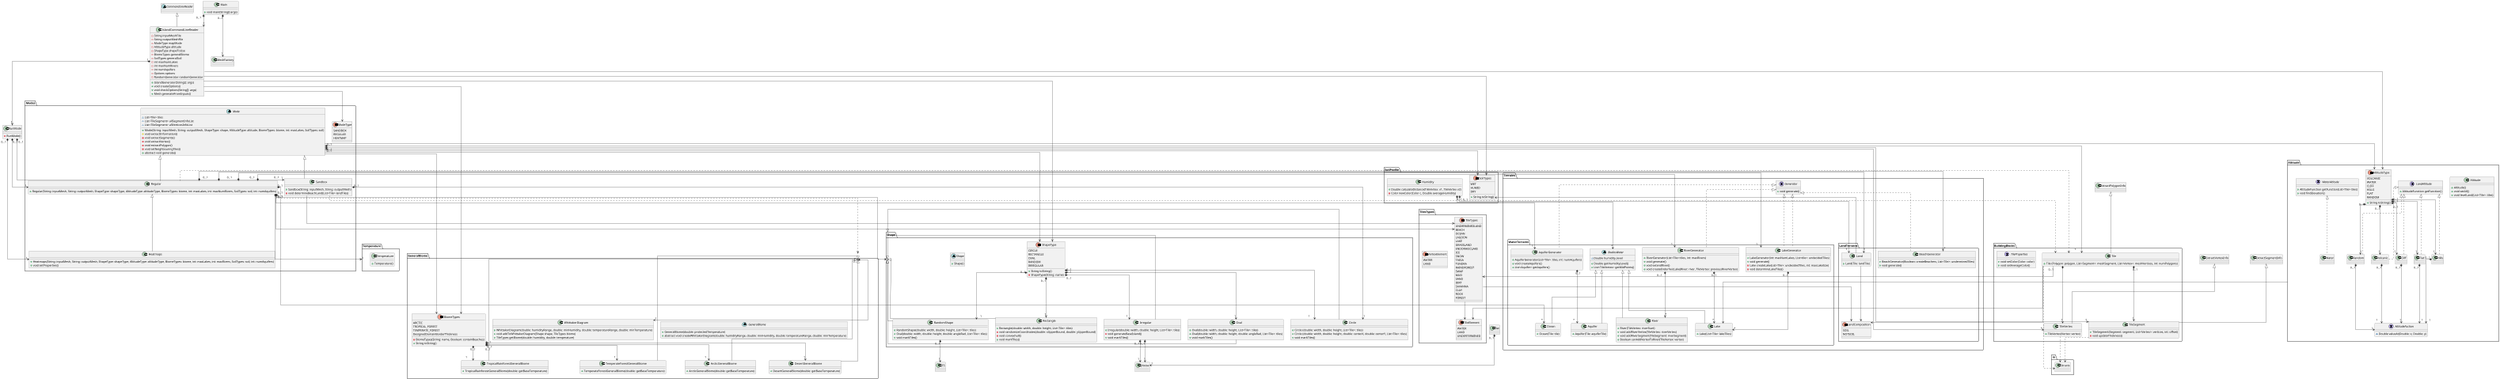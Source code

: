 @startuml Island
scale max 2000 width
scale max 800 height
scale 0.25
class Main{
+void main(String[] args)
}

abstract class CommandLineReader

class IslandCommandLineReader{
- String inputMeshFile
- String outputMeshFile
- ModeType mapMode
- AltitudeType altitude
- ShapeType shapeToUse
- BiomeTypes generalBiome
- SoilTypes generalSoil
- int maxNumLakes
- int maxNumRivers
- int numAquifers
- Options options
- RandomGenerator randomGenerator
+ IslandGenerator(String[]: args)
+ void createOptions()
+ void checkOptions(String[]: args)
+ Mesh generateFromInputs()
}

package "TilesTypes"{
enum TileElement{
WATER
LAND
UNDERTERMINED
}

enum TileTypes{
UNDERMINEDLAND
BEACH
OCEAN
LAGOON
LAKE
GRASSLAND
ENDORHEICLAKE
ICE 
SNOW
TAIGA
TUNDRA
RAINDFOREST
SWAP
MUD
SAND
DIRT
SAVANNA
CLAY
ROCK
FOREST
}
enum VertexElement{
WATER
LAND
}
TileTypes --> TileElement
}

package Terrains{
interface Generator{
+ void generate()
}
}

package Terrains.WaterTerrains{
class Aquifer{
+ Aquifer(Tile: aquiferTile)
}

class AquiferGenerator{
+ AquiferGenerator(List<Tile>: tiles, int: numAquifers)
+ void createAquifers()
+ List<Aquifer> getAquifers()
}

abstract class BodiesWater{
~ Double humidity_level
+ Double getHumidityLevel()
+ List<TileVertex> getMidPoints()
}

class Lake{
+ Lake(List<Tile> lakeTiles)
}

class LakeGenerator{
+ LakeGenerator(int: maxNumLakes, List<tile>: undecidedTiles)
+ void generate()
- Lake createLake(List<Tile>: undecidedTiles, int: maxLakeSize)
- void determineLakeTiles()
}

class Ocean {
+ Ocean(Tile: tile)
}

class River{
+ River(TileVertex: riverStart)
+ void addRiverVertex(TileVertex: riverVertex)
+ void addRiverSegment(TileSegment: riverSegment)
+ Boolean canAddVertexToRiver(TileVertex: vertex)
}

class RiverGenerator{
+ RiverGenerator(List<Tile>:tiles, int: maxRivers)
+ void generate()
+ void extendRiver()
+ void createEndorheicLake(River: river, TileVertex: previousRiverVertex)
}
}

package Terrains.LandTerrains{
class BeachGenerator{
+ BeachGenerator(Boolean: createBeachers, List<Tile>: underminedTiles)
+ void generate()
}

class Land{
+ Land(Tile: landTile)
}

enum LandComposition{
SOIL
NOTSOIL
}
}

package Temperature{
class Temperature{
+ Temperature()
}
}

package SoilProfile{
class Humidity{
+ Double calculateDistance(TileVertex: v1, TileVertex v2)
- Color newColor(Color c, Double averageHumidity)
}
enum SoilTypes{
WET
HUMID
DRY
+ String toString()
}
}

package Shape{
enum ShapeType{
CIRCLE
RECTANGLE
OVAL
RANDOM
IRREGULAR
+ String toString()
- ShapeType(String: name)
}

abstract class Shape{
+ Shape()
}

class Circle{
+ Circle (double: width, double: height, List<Tile>: tiles)
+ Circle (double: width, double: height, double: centerX, double: centerY, List<Tile>: tiles)
+ void markTiles()
}

class Irregular{
+ Irregular(double: width, double: height, List<Tile>: tiles)
- void generateBaseIsland()
+ void markTiles()
}


class Oval{
+ Oval(double: width, double: height, List<Tile>: tiles)
+ Oval(double: width, double: height, double: angleRad, List<Tile>: tiles)
+ void markTiles()
}

class RandomShape{
+ RandomShape(double: width, double: height, List<Tile>: tiles)
+ Oval(double: width, double: height, double: angleRad, List<Tile>: tiles)
+ void markTiles()
}

class Rectangle{
+ Rectangle(double: width, double: height, List<Tile>: tiles)
- void randomizeCoordinates(double: xUpperBound, double: yUpperBound)
- void convexhull() 
+ void markTiles()
}
}

package Modes {
enum ModeType{
SANDBOX
REGULAR
HEATMAP
}

abstract class Mode{
~ List<Tile> tiles
~ List<TileSegment> allSegmentInfoList
~ List<TileSegment> allVerticesInfoList
+ Mode(String: inputMesh, String: outputMesh, ShapeType: shape, AltitudeType: altitude, BiomeTypes: biome, int: maxLakes, SoilTypes: soil)
# void extractInformation()
- void extractSegments()
- void extractVertex()
- void extractPolygon()
- void setNeighbouringTiles()
+ abstract void generate()
}

class Heatmaps{
+ Heatmaps(String: inputMesh, String: outputMesh, ShapeType: shapeType, AltitudeType: altitudeType, BiomeTypes: biome, int: maxLakes, int: maxRivers, SoilTypes: soil, int: numAquifers)
+ void setProperties()
}

class Regular{
+ Regular(String: inputMesh, String: outputMesh, ShapeType: shapeType, AltitudeType: altitudeType, BiomeTypes: biome, int: maxLakes, int: maxNumRivers, SoilTypes: soil, int: numAquifers)
}

class Sandbox{
+ Sandbox(String: inputMesh, String: outputMesh)
- void determineBeachLand(List<Tile> landTiles)
}
}

package GeneralBiome{
abstract class GeneralBiome{
+ GeneralBiome(double: protectedTemperature)
+ abstract void createWhittakerDiagram(double: humidityRange, double: minHumidity, double: temperatureRange, double: minTemperature)
}

enum BiomeTypes{
ARCTIC 
TROPICAL_FOREST
TEMPERATE_FOREST
DesignedDomainBorderThickness
- BiomeTypes(String: name, Boolean: containBeaches)
+ String toString()
}

class WhittakerDiagram{
+ WhittakerDiagram(double: humidityRange, double: minHumidity, double: temperatureRange, double: minTemperature)
+ void addToWhittakerDiagram(Shape shape, TileTypes biome)
+ TileTypes getBiome(double: humidity, double: temperature)
}

class ArcticGeneralBiome{
+ ArcticGeneralBiome(double: getBaseTemperature)
}

class DesertGeneralBiome{
+ DesertGeneralBiome(double: getBaseTemperature)
}

class TropicalRainforestGeneralBiome{
+ TropicalRainforestGeneralBiome(double: getBaseTemperature)
}

class TemperateForestGeneralBiome{
+ TemperateForestGeneralBiome(double: getBaseTemperature)
}
}

package BuildingBlocks{
class Tile{
+ Tile (Polygon: polygon, List<Segment>: meshSegment, List<Vertex>: meshVertices, int: numPolygons)
}

interface TileProperties{
+ void setColor(Color: color)
+ void setAverageColor()
}

class TileSegment{
+ TileSegment(Segment: segment, List<Vertex>: vertices, int: offset)
- void updateThickness()
}

class TileVertex{
+ TileVertex(Vertex: vertex)
}
}

package Altitude{
class Altitude{
+ Altitude()
+ void setAll()
+ void levelLand(List<Tile>: tiles)
}

interface AltitudeFuction{
~ Double valueAt(Double: x, Double: y)
}

enum AltitudeType{
VOLCANIC
WATER
CLIFF
HILLS
FLAT 
RANDOM 
+ String toString()
}

interface LandAltitude{
+ AltitudeFunction getFunction()
}

class Cliff{}
class Flat{}
class Hills{}
class Random{}
class Volcanic{}

interface WaterAltitude{
+ AltitudeFunction getFunction(List<Tile> tiles)
+ void findElevation()
}

class Water{}
}

class RunMode{
- RunMode()
}

TileTypes --> LandComposition
Main "0...1"*--> "1" MeshFactory
Main "0...1"*--> "1" IslandCommandLineReader
IslandCommandLineReader "1" *--> "1" RunMode
RunMode "0...1"*--> "1" Sandbox
RunMode "0...1"*--> "1" Regular
RunMode "0...1"*--> "1" Heatmaps
Mode <|-- Sandbox
Mode <|-- Regular
Regular <|-- Heatmaps
Mode "0...1"*--> "*" Tile
Mode "0...1"*--> "*" TileSegment
Mode "0...1"*--> "*" TileVertex
Sandbox ..> Tile
Sandbox "0...1"*--> "1" Circle
Sandbox --> TileTypes
IslandCommandLineReader --> SoilTypes
IslandCommandLineReader --> BiomeTypes
IslandCommandLineReader --> ModeType
IslandCommandLineReader --> AltitudeType
IslandCommandLineReader --> ShapeType
Mode --> SoilTypes
Mode --> BiomeTypes
Mode --> AltitudeType
Mode --> ShapeType
BodiesWater <|-- Aquifer
BodiesWater <|-- Lake
BodiesWater <|-- Ocean
BodiesWater <|-- River
Regular "0...1"*--> "1" Shape
Regular "0...1"*--> "1" LakeGenerator
Regular "0...1"*--> "1" RiverGenerator
Regular "0...1"*--> "1" Temperature
Regular ..> Tile
Regular --> TileTypes
Regular "0...1"*--> "1" BeachGenerator
Regular "0...1"*--> "*" Ocean
Regular "0...1"*--> "1" AquiferGenerator
Regular ..> GeneralBiome
Regular "0...1"*--> "*" Land
Generator <|.. LakeGenerator
Generator <|.. RiverGenerator
Generator <|.. BeachGenerator
Generator <|.. AquiferGenerator
Generator <|.. LakeGenerator
RiverGenerator "0...1"*--> "*" River
RiverGenerator "0...1"*--> "*" Lake
LakeGenerator "0...1"*--> "*" Lake
AquiferGenerator "0...1"*--> "*" Aquifer
Land --> SoilTypes
Land --> LandComposition
Humidity "0...1"*--> "*" Land
Humidity "0...1"*--> "*" BodiesWater
Shape <|-- Circle
Shape <|-- Irregular
Shape <|-- Oval
Shape <|-- RandomShape
Shape <|-- Rectangle
ShapeType  "0...1"*--> "1" Circle
ShapeType  "0...1"*--> "1" Irregular
ShapeType  "0...1"*--> "1" Oval
ShapeType  "0...1"*--> "1" RandomShape
ShapeType  "0...1"*--> "1" Rectangle
RandomShape  "0...1"*--> "1" JTS
Irregular  "0...1"*--> "1" JNoise
BiomeTypes "0...1" *--> "1" ArcticGeneralBiome
BiomeTypes "0...1" *--> "1" DesertGeneralBiome
BiomeTypes "0...1" *--> "1" TropicalRainforestGeneralBiome
BiomeTypes "0...1" *--> "1" TemperateForestGeneralBiome
GeneralBiome <|-- ArcticGeneralBiome
GeneralBiome <|-- DesertGeneralBiome
GeneralBiome <|-- TropicalRainforestGeneralBiome
GeneralBiome <|-- TemperateForestGeneralBiome
GeneralBiome "0...1"*--> "1" WhittakerDiagram
ExtractPolygonInfo <|-- Tile
ExtractSegmentInfo <|-- TileSegment
ExtractVertexInfo <|-- TileVertex
Tile --> TileElement
Tile --> TileTypes
Tile --> LandComposition
Tile ..> io.Structs
TileSegment ..> io.Structs
TileVertex ..> io.Structs
Tile "0...1"*--> "1" TileSegment
Tile "0...1"*--> "1" TileVertex
Altitude --> Lake
WaterAltitude <|.. Water
LandAltitude <|.. Cliff
LandAltitude <|.. Hills
LandAltitude <|.. Flat
LandAltitude <|.. Volcanic
LandAltitude <|.. Random
Cliff "0...1"*--> "1" AltitudeFuction
Flat "0...1"*--> "1" AltitudeFuction
Hills "0...1"*--> "1" AltitudeFuction
Volcanic "0...1"*--> "1" AltitudeFuction
Random "0...1"*--> "1" AltitudeFuction
flat "0...1"*--> "1" JNoise
Irregular "0...1"*--> "1" JNoise
AltitudeType "0...1"*--> "1" Cliff
AltitudeType "0...1"*--> "1" Flat
AltitudeType "0...1"*--> "1" Hills
AltitudeType "0...1"*--> "1" Volcanic
AltitudeType "0...1"*--> "1" Random

skinparam linetype ortho


CommandLineReader <|-- IslandCommandLineReader
@enduml